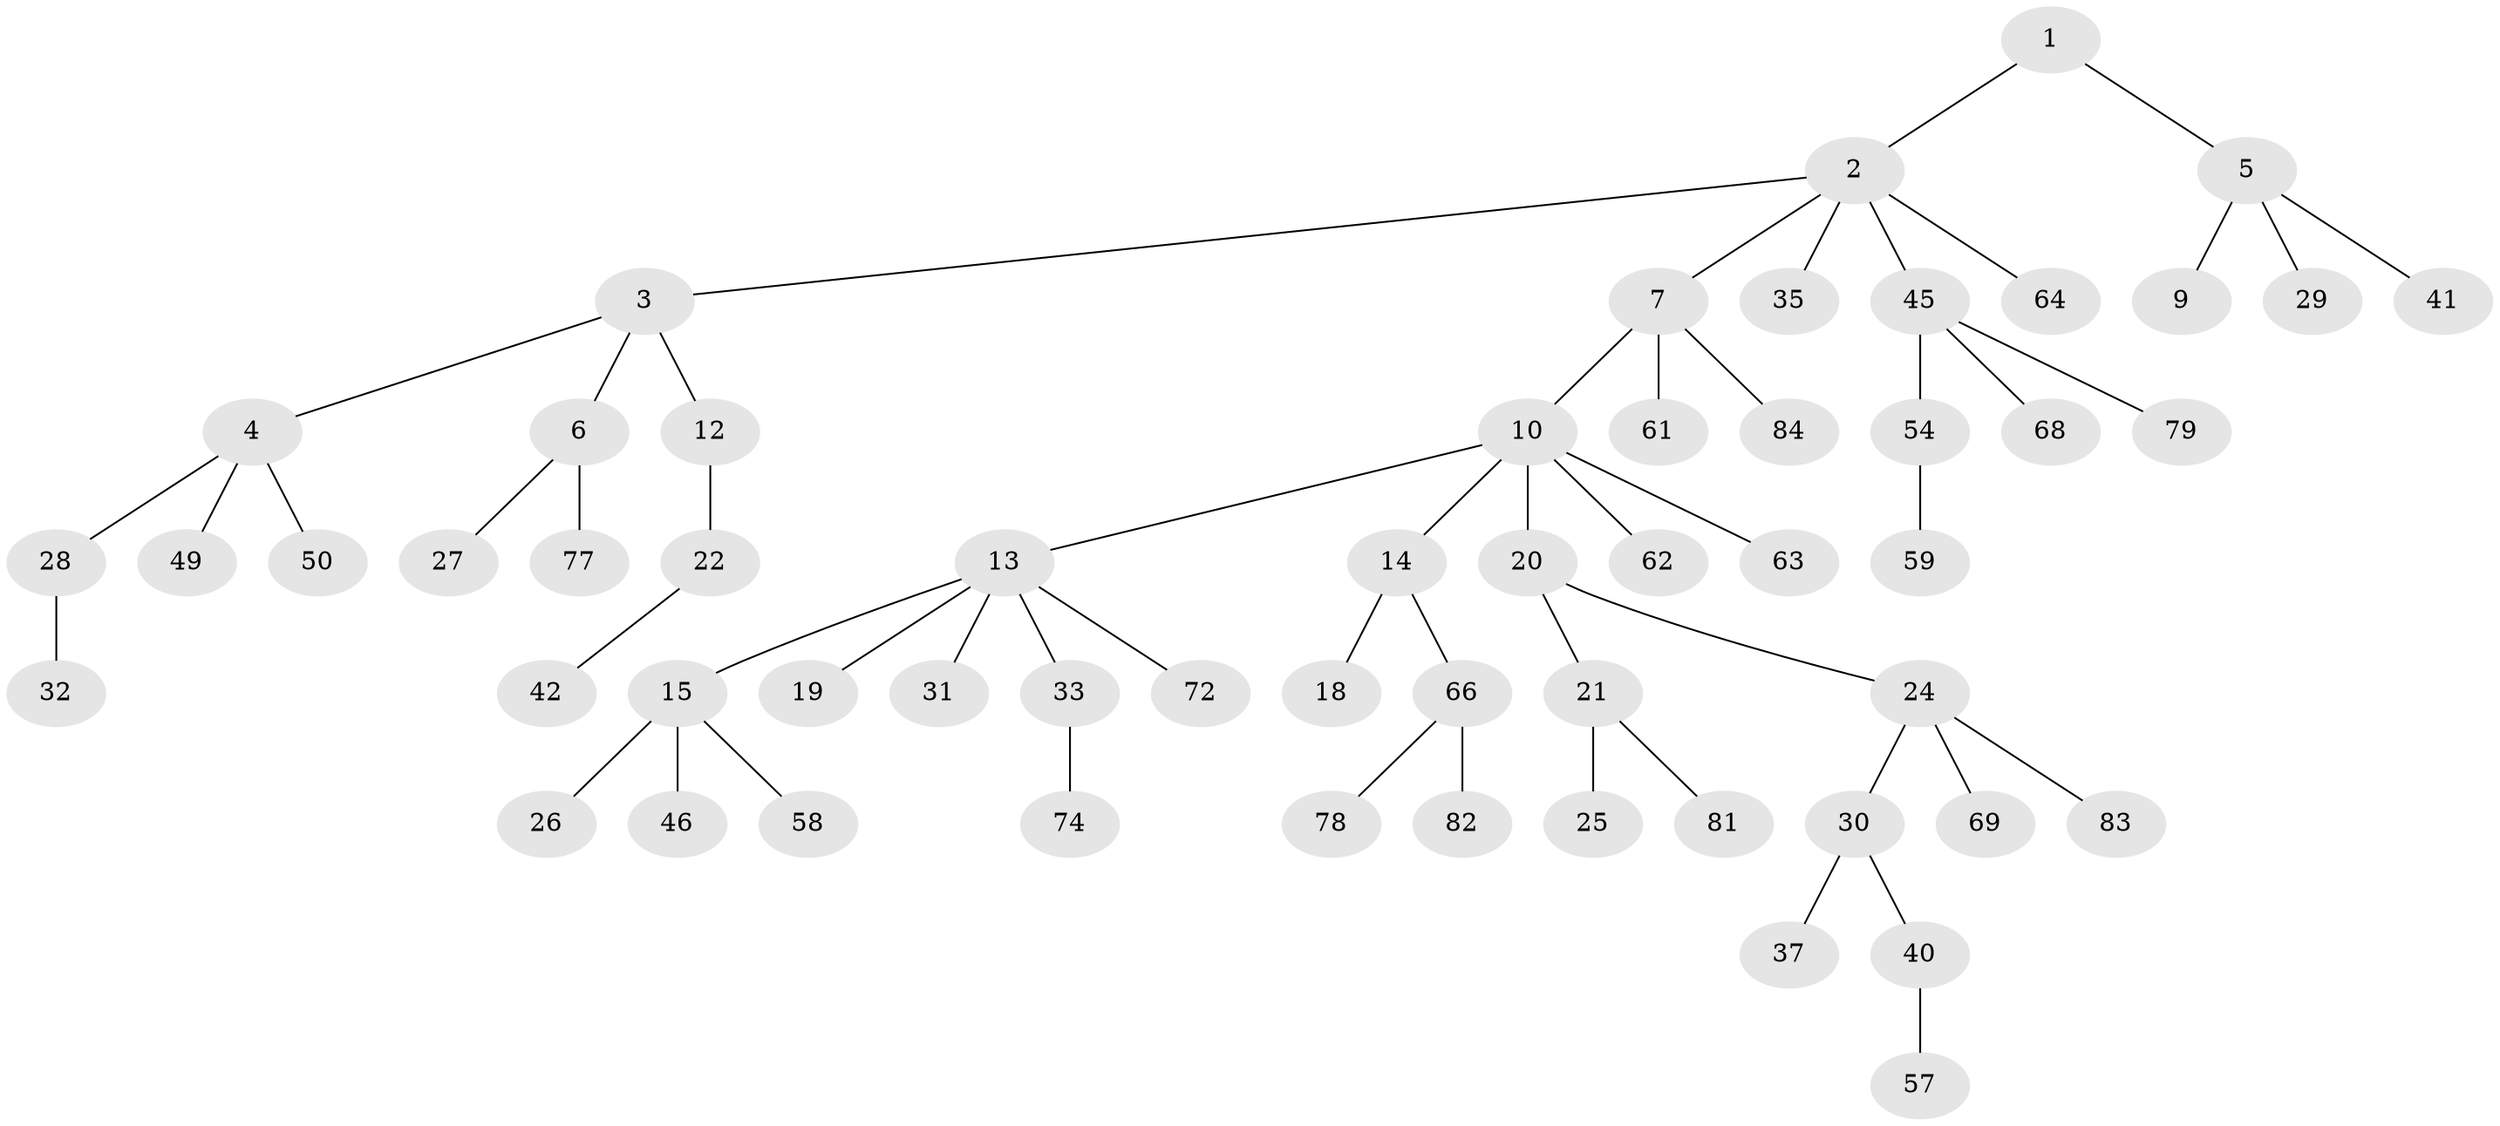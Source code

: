 // Generated by graph-tools (version 1.1) at 2025/24/03/03/25 07:24:05]
// undirected, 57 vertices, 56 edges
graph export_dot {
graph [start="1"]
  node [color=gray90,style=filled];
  1 [super="+38"];
  2 [super="+52"];
  3;
  4 [super="+16"];
  5 [super="+11"];
  6 [super="+71"];
  7 [super="+8"];
  9;
  10 [super="+39"];
  12 [super="+43"];
  13 [super="+17"];
  14 [super="+51"];
  15 [super="+34"];
  18 [super="+60"];
  19;
  20 [super="+53"];
  21 [super="+23"];
  22;
  24 [super="+56"];
  25;
  26 [super="+65"];
  27;
  28;
  29 [super="+44"];
  30 [super="+85"];
  31 [super="+36"];
  32;
  33 [super="+48"];
  35;
  37;
  40 [super="+47"];
  41;
  42;
  45 [super="+55"];
  46 [super="+75"];
  49;
  50 [super="+80"];
  54 [super="+73"];
  57 [super="+70"];
  58;
  59;
  61;
  62 [super="+76"];
  63;
  64;
  66 [super="+67"];
  68;
  69;
  72;
  74;
  77;
  78;
  79;
  81;
  82;
  83;
  84;
  1 -- 2;
  1 -- 5;
  2 -- 3;
  2 -- 7;
  2 -- 35;
  2 -- 45;
  2 -- 64;
  3 -- 4;
  3 -- 6;
  3 -- 12;
  4 -- 28;
  4 -- 49;
  4 -- 50;
  5 -- 9;
  5 -- 41;
  5 -- 29;
  6 -- 27;
  6 -- 77;
  7 -- 10;
  7 -- 61;
  7 -- 84;
  10 -- 13;
  10 -- 14;
  10 -- 20;
  10 -- 62;
  10 -- 63;
  12 -- 22;
  13 -- 15;
  13 -- 19;
  13 -- 31;
  13 -- 33;
  13 -- 72;
  14 -- 18;
  14 -- 66;
  15 -- 26;
  15 -- 58;
  15 -- 46;
  20 -- 21;
  20 -- 24;
  21 -- 81;
  21 -- 25;
  22 -- 42;
  24 -- 30;
  24 -- 69;
  24 -- 83;
  28 -- 32;
  30 -- 37;
  30 -- 40;
  33 -- 74;
  40 -- 57;
  45 -- 54;
  45 -- 68;
  45 -- 79;
  54 -- 59;
  66 -- 82;
  66 -- 78;
}
